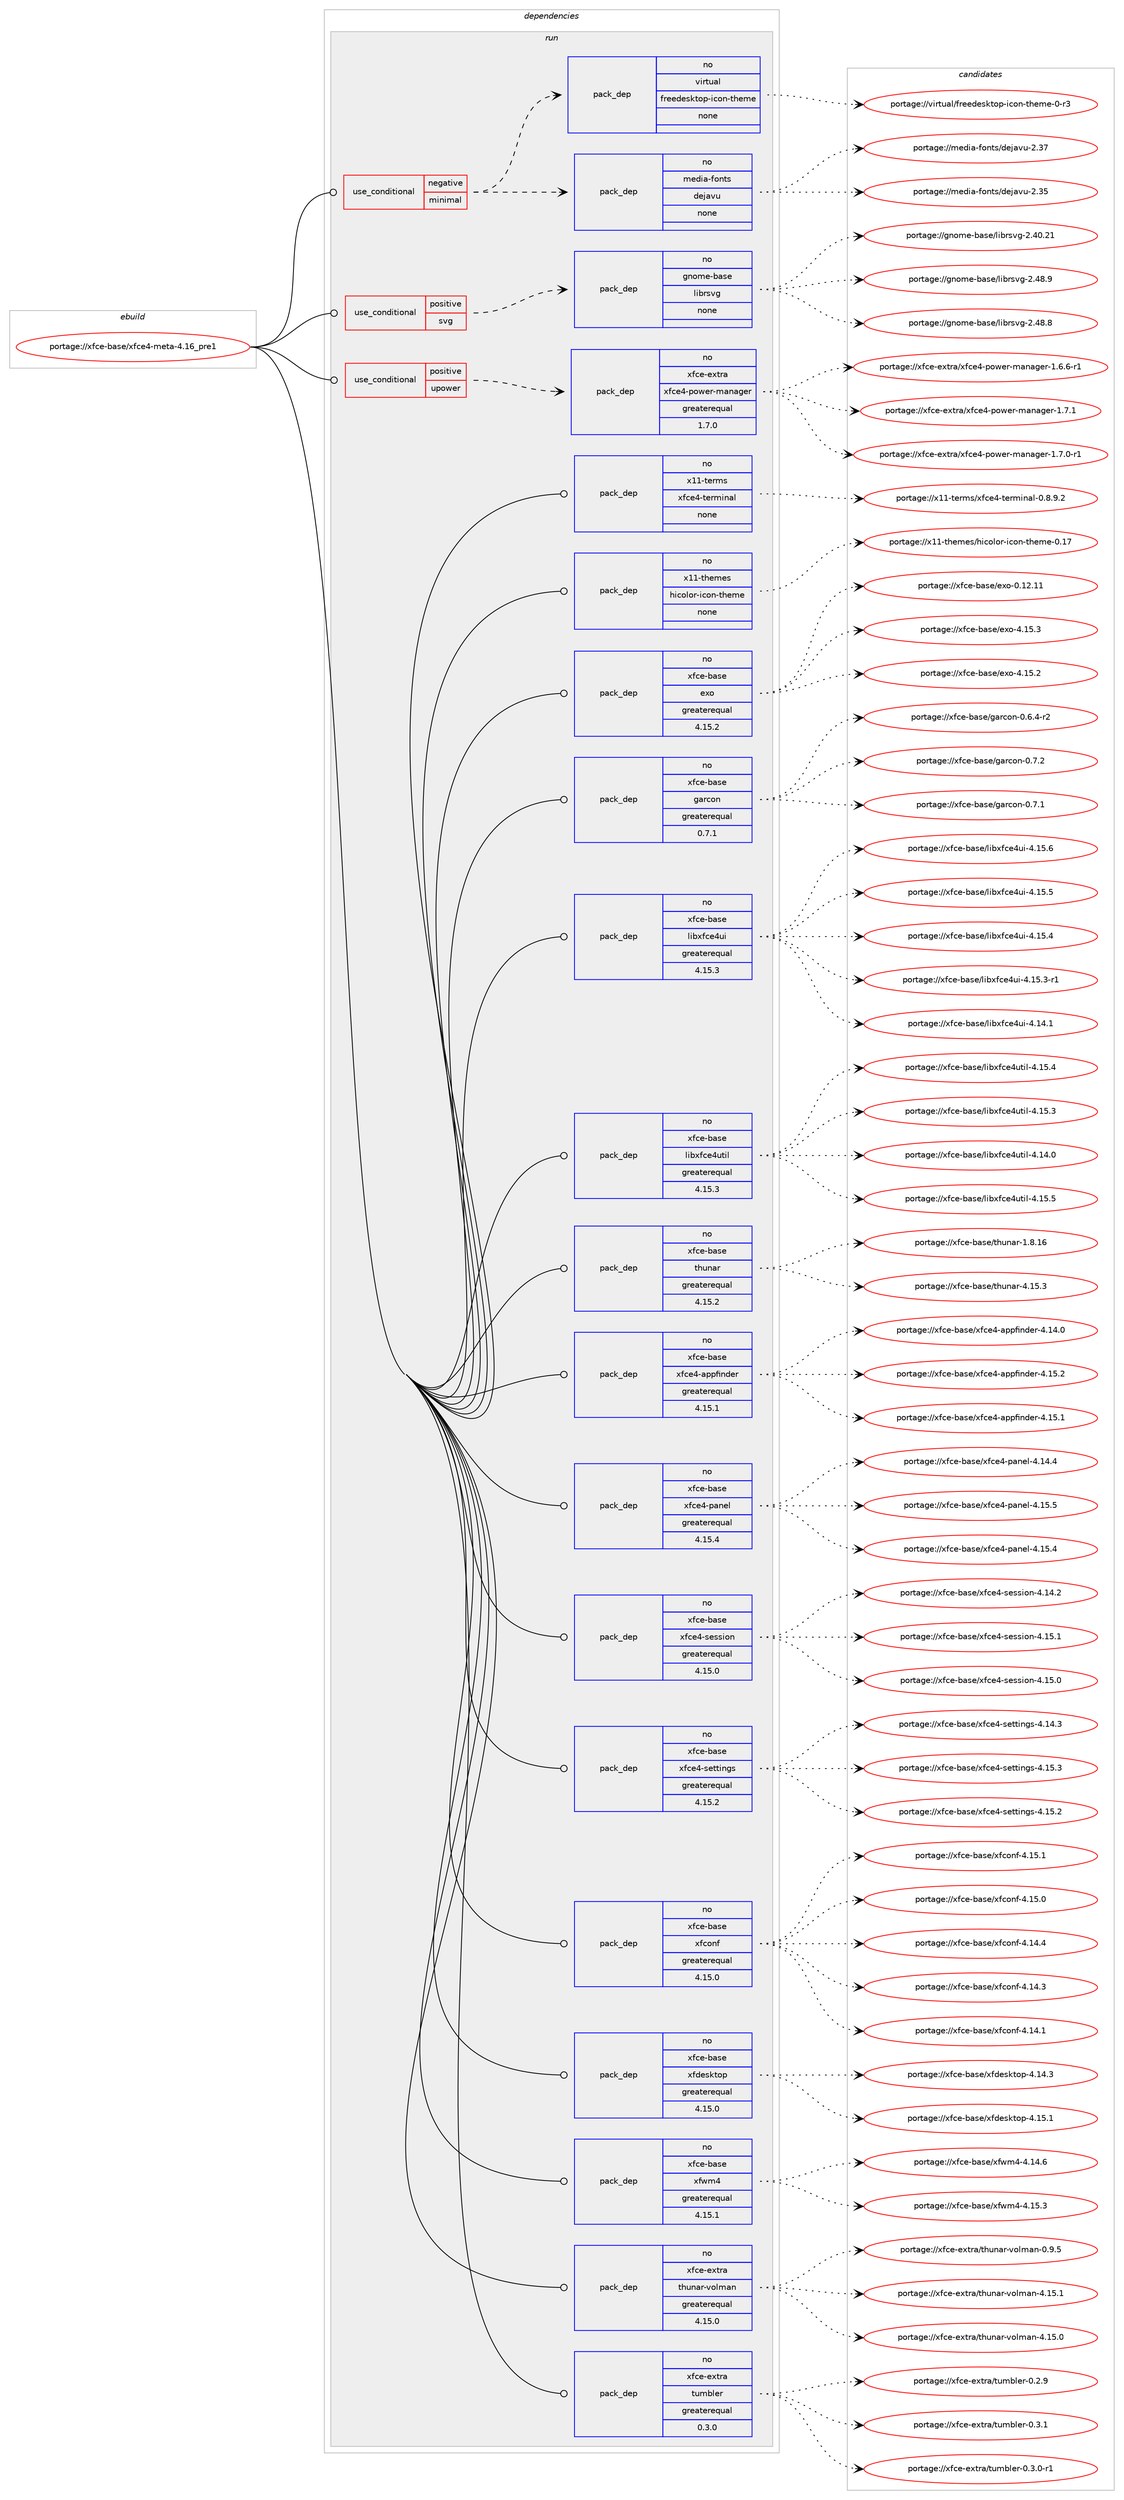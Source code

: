 digraph prolog {

# *************
# Graph options
# *************

newrank=true;
concentrate=true;
compound=true;
graph [rankdir=LR,fontname=Helvetica,fontsize=10,ranksep=1.5];#, ranksep=2.5, nodesep=0.2];
edge  [arrowhead=vee];
node  [fontname=Helvetica,fontsize=10];

# **********
# The ebuild
# **********

subgraph cluster_leftcol {
color=gray;
rank=same;
label=<<i>ebuild</i>>;
id [label="portage://xfce-base/xfce4-meta-4.16_pre1", color=red, width=4, href="../xfce-base/xfce4-meta-4.16_pre1.svg"];
}

# ****************
# The dependencies
# ****************

subgraph cluster_midcol {
color=gray;
label=<<i>dependencies</i>>;
subgraph cluster_compile {
fillcolor="#eeeeee";
style=filled;
label=<<i>compile</i>>;
}
subgraph cluster_compileandrun {
fillcolor="#eeeeee";
style=filled;
label=<<i>compile and run</i>>;
}
subgraph cluster_run {
fillcolor="#eeeeee";
style=filled;
label=<<i>run</i>>;
subgraph cond6 {
dependency177 [label=<<TABLE BORDER="0" CELLBORDER="1" CELLSPACING="0" CELLPADDING="4"><TR><TD ROWSPAN="3" CELLPADDING="10">use_conditional</TD></TR><TR><TD>negative</TD></TR><TR><TD>minimal</TD></TR></TABLE>>, shape=none, color=red];
subgraph pack172 {
dependency178 [label=<<TABLE BORDER="0" CELLBORDER="1" CELLSPACING="0" CELLPADDING="4" WIDTH="220"><TR><TD ROWSPAN="6" CELLPADDING="30">pack_dep</TD></TR><TR><TD WIDTH="110">no</TD></TR><TR><TD>media-fonts</TD></TR><TR><TD>dejavu</TD></TR><TR><TD>none</TD></TR><TR><TD></TD></TR></TABLE>>, shape=none, color=blue];
}
dependency177:e -> dependency178:w [weight=20,style="dashed",arrowhead="vee"];
subgraph pack173 {
dependency179 [label=<<TABLE BORDER="0" CELLBORDER="1" CELLSPACING="0" CELLPADDING="4" WIDTH="220"><TR><TD ROWSPAN="6" CELLPADDING="30">pack_dep</TD></TR><TR><TD WIDTH="110">no</TD></TR><TR><TD>virtual</TD></TR><TR><TD>freedesktop-icon-theme</TD></TR><TR><TD>none</TD></TR><TR><TD></TD></TR></TABLE>>, shape=none, color=blue];
}
dependency177:e -> dependency179:w [weight=20,style="dashed",arrowhead="vee"];
}
id:e -> dependency177:w [weight=20,style="solid",arrowhead="odot"];
subgraph cond7 {
dependency180 [label=<<TABLE BORDER="0" CELLBORDER="1" CELLSPACING="0" CELLPADDING="4"><TR><TD ROWSPAN="3" CELLPADDING="10">use_conditional</TD></TR><TR><TD>positive</TD></TR><TR><TD>svg</TD></TR></TABLE>>, shape=none, color=red];
subgraph pack174 {
dependency181 [label=<<TABLE BORDER="0" CELLBORDER="1" CELLSPACING="0" CELLPADDING="4" WIDTH="220"><TR><TD ROWSPAN="6" CELLPADDING="30">pack_dep</TD></TR><TR><TD WIDTH="110">no</TD></TR><TR><TD>gnome-base</TD></TR><TR><TD>librsvg</TD></TR><TR><TD>none</TD></TR><TR><TD></TD></TR></TABLE>>, shape=none, color=blue];
}
dependency180:e -> dependency181:w [weight=20,style="dashed",arrowhead="vee"];
}
id:e -> dependency180:w [weight=20,style="solid",arrowhead="odot"];
subgraph cond8 {
dependency182 [label=<<TABLE BORDER="0" CELLBORDER="1" CELLSPACING="0" CELLPADDING="4"><TR><TD ROWSPAN="3" CELLPADDING="10">use_conditional</TD></TR><TR><TD>positive</TD></TR><TR><TD>upower</TD></TR></TABLE>>, shape=none, color=red];
subgraph pack175 {
dependency183 [label=<<TABLE BORDER="0" CELLBORDER="1" CELLSPACING="0" CELLPADDING="4" WIDTH="220"><TR><TD ROWSPAN="6" CELLPADDING="30">pack_dep</TD></TR><TR><TD WIDTH="110">no</TD></TR><TR><TD>xfce-extra</TD></TR><TR><TD>xfce4-power-manager</TD></TR><TR><TD>greaterequal</TD></TR><TR><TD>1.7.0</TD></TR></TABLE>>, shape=none, color=blue];
}
dependency182:e -> dependency183:w [weight=20,style="dashed",arrowhead="vee"];
}
id:e -> dependency182:w [weight=20,style="solid",arrowhead="odot"];
subgraph pack176 {
dependency184 [label=<<TABLE BORDER="0" CELLBORDER="1" CELLSPACING="0" CELLPADDING="4" WIDTH="220"><TR><TD ROWSPAN="6" CELLPADDING="30">pack_dep</TD></TR><TR><TD WIDTH="110">no</TD></TR><TR><TD>x11-terms</TD></TR><TR><TD>xfce4-terminal</TD></TR><TR><TD>none</TD></TR><TR><TD></TD></TR></TABLE>>, shape=none, color=blue];
}
id:e -> dependency184:w [weight=20,style="solid",arrowhead="odot"];
subgraph pack177 {
dependency185 [label=<<TABLE BORDER="0" CELLBORDER="1" CELLSPACING="0" CELLPADDING="4" WIDTH="220"><TR><TD ROWSPAN="6" CELLPADDING="30">pack_dep</TD></TR><TR><TD WIDTH="110">no</TD></TR><TR><TD>x11-themes</TD></TR><TR><TD>hicolor-icon-theme</TD></TR><TR><TD>none</TD></TR><TR><TD></TD></TR></TABLE>>, shape=none, color=blue];
}
id:e -> dependency185:w [weight=20,style="solid",arrowhead="odot"];
subgraph pack178 {
dependency186 [label=<<TABLE BORDER="0" CELLBORDER="1" CELLSPACING="0" CELLPADDING="4" WIDTH="220"><TR><TD ROWSPAN="6" CELLPADDING="30">pack_dep</TD></TR><TR><TD WIDTH="110">no</TD></TR><TR><TD>xfce-base</TD></TR><TR><TD>exo</TD></TR><TR><TD>greaterequal</TD></TR><TR><TD>4.15.2</TD></TR></TABLE>>, shape=none, color=blue];
}
id:e -> dependency186:w [weight=20,style="solid",arrowhead="odot"];
subgraph pack179 {
dependency187 [label=<<TABLE BORDER="0" CELLBORDER="1" CELLSPACING="0" CELLPADDING="4" WIDTH="220"><TR><TD ROWSPAN="6" CELLPADDING="30">pack_dep</TD></TR><TR><TD WIDTH="110">no</TD></TR><TR><TD>xfce-base</TD></TR><TR><TD>garcon</TD></TR><TR><TD>greaterequal</TD></TR><TR><TD>0.7.1</TD></TR></TABLE>>, shape=none, color=blue];
}
id:e -> dependency187:w [weight=20,style="solid",arrowhead="odot"];
subgraph pack180 {
dependency188 [label=<<TABLE BORDER="0" CELLBORDER="1" CELLSPACING="0" CELLPADDING="4" WIDTH="220"><TR><TD ROWSPAN="6" CELLPADDING="30">pack_dep</TD></TR><TR><TD WIDTH="110">no</TD></TR><TR><TD>xfce-base</TD></TR><TR><TD>libxfce4ui</TD></TR><TR><TD>greaterequal</TD></TR><TR><TD>4.15.3</TD></TR></TABLE>>, shape=none, color=blue];
}
id:e -> dependency188:w [weight=20,style="solid",arrowhead="odot"];
subgraph pack181 {
dependency189 [label=<<TABLE BORDER="0" CELLBORDER="1" CELLSPACING="0" CELLPADDING="4" WIDTH="220"><TR><TD ROWSPAN="6" CELLPADDING="30">pack_dep</TD></TR><TR><TD WIDTH="110">no</TD></TR><TR><TD>xfce-base</TD></TR><TR><TD>libxfce4util</TD></TR><TR><TD>greaterequal</TD></TR><TR><TD>4.15.3</TD></TR></TABLE>>, shape=none, color=blue];
}
id:e -> dependency189:w [weight=20,style="solid",arrowhead="odot"];
subgraph pack182 {
dependency190 [label=<<TABLE BORDER="0" CELLBORDER="1" CELLSPACING="0" CELLPADDING="4" WIDTH="220"><TR><TD ROWSPAN="6" CELLPADDING="30">pack_dep</TD></TR><TR><TD WIDTH="110">no</TD></TR><TR><TD>xfce-base</TD></TR><TR><TD>thunar</TD></TR><TR><TD>greaterequal</TD></TR><TR><TD>4.15.2</TD></TR></TABLE>>, shape=none, color=blue];
}
id:e -> dependency190:w [weight=20,style="solid",arrowhead="odot"];
subgraph pack183 {
dependency191 [label=<<TABLE BORDER="0" CELLBORDER="1" CELLSPACING="0" CELLPADDING="4" WIDTH="220"><TR><TD ROWSPAN="6" CELLPADDING="30">pack_dep</TD></TR><TR><TD WIDTH="110">no</TD></TR><TR><TD>xfce-base</TD></TR><TR><TD>xfce4-appfinder</TD></TR><TR><TD>greaterequal</TD></TR><TR><TD>4.15.1</TD></TR></TABLE>>, shape=none, color=blue];
}
id:e -> dependency191:w [weight=20,style="solid",arrowhead="odot"];
subgraph pack184 {
dependency192 [label=<<TABLE BORDER="0" CELLBORDER="1" CELLSPACING="0" CELLPADDING="4" WIDTH="220"><TR><TD ROWSPAN="6" CELLPADDING="30">pack_dep</TD></TR><TR><TD WIDTH="110">no</TD></TR><TR><TD>xfce-base</TD></TR><TR><TD>xfce4-panel</TD></TR><TR><TD>greaterequal</TD></TR><TR><TD>4.15.4</TD></TR></TABLE>>, shape=none, color=blue];
}
id:e -> dependency192:w [weight=20,style="solid",arrowhead="odot"];
subgraph pack185 {
dependency193 [label=<<TABLE BORDER="0" CELLBORDER="1" CELLSPACING="0" CELLPADDING="4" WIDTH="220"><TR><TD ROWSPAN="6" CELLPADDING="30">pack_dep</TD></TR><TR><TD WIDTH="110">no</TD></TR><TR><TD>xfce-base</TD></TR><TR><TD>xfce4-session</TD></TR><TR><TD>greaterequal</TD></TR><TR><TD>4.15.0</TD></TR></TABLE>>, shape=none, color=blue];
}
id:e -> dependency193:w [weight=20,style="solid",arrowhead="odot"];
subgraph pack186 {
dependency194 [label=<<TABLE BORDER="0" CELLBORDER="1" CELLSPACING="0" CELLPADDING="4" WIDTH="220"><TR><TD ROWSPAN="6" CELLPADDING="30">pack_dep</TD></TR><TR><TD WIDTH="110">no</TD></TR><TR><TD>xfce-base</TD></TR><TR><TD>xfce4-settings</TD></TR><TR><TD>greaterequal</TD></TR><TR><TD>4.15.2</TD></TR></TABLE>>, shape=none, color=blue];
}
id:e -> dependency194:w [weight=20,style="solid",arrowhead="odot"];
subgraph pack187 {
dependency195 [label=<<TABLE BORDER="0" CELLBORDER="1" CELLSPACING="0" CELLPADDING="4" WIDTH="220"><TR><TD ROWSPAN="6" CELLPADDING="30">pack_dep</TD></TR><TR><TD WIDTH="110">no</TD></TR><TR><TD>xfce-base</TD></TR><TR><TD>xfconf</TD></TR><TR><TD>greaterequal</TD></TR><TR><TD>4.15.0</TD></TR></TABLE>>, shape=none, color=blue];
}
id:e -> dependency195:w [weight=20,style="solid",arrowhead="odot"];
subgraph pack188 {
dependency196 [label=<<TABLE BORDER="0" CELLBORDER="1" CELLSPACING="0" CELLPADDING="4" WIDTH="220"><TR><TD ROWSPAN="6" CELLPADDING="30">pack_dep</TD></TR><TR><TD WIDTH="110">no</TD></TR><TR><TD>xfce-base</TD></TR><TR><TD>xfdesktop</TD></TR><TR><TD>greaterequal</TD></TR><TR><TD>4.15.0</TD></TR></TABLE>>, shape=none, color=blue];
}
id:e -> dependency196:w [weight=20,style="solid",arrowhead="odot"];
subgraph pack189 {
dependency197 [label=<<TABLE BORDER="0" CELLBORDER="1" CELLSPACING="0" CELLPADDING="4" WIDTH="220"><TR><TD ROWSPAN="6" CELLPADDING="30">pack_dep</TD></TR><TR><TD WIDTH="110">no</TD></TR><TR><TD>xfce-base</TD></TR><TR><TD>xfwm4</TD></TR><TR><TD>greaterequal</TD></TR><TR><TD>4.15.1</TD></TR></TABLE>>, shape=none, color=blue];
}
id:e -> dependency197:w [weight=20,style="solid",arrowhead="odot"];
subgraph pack190 {
dependency198 [label=<<TABLE BORDER="0" CELLBORDER="1" CELLSPACING="0" CELLPADDING="4" WIDTH="220"><TR><TD ROWSPAN="6" CELLPADDING="30">pack_dep</TD></TR><TR><TD WIDTH="110">no</TD></TR><TR><TD>xfce-extra</TD></TR><TR><TD>thunar-volman</TD></TR><TR><TD>greaterequal</TD></TR><TR><TD>4.15.0</TD></TR></TABLE>>, shape=none, color=blue];
}
id:e -> dependency198:w [weight=20,style="solid",arrowhead="odot"];
subgraph pack191 {
dependency199 [label=<<TABLE BORDER="0" CELLBORDER="1" CELLSPACING="0" CELLPADDING="4" WIDTH="220"><TR><TD ROWSPAN="6" CELLPADDING="30">pack_dep</TD></TR><TR><TD WIDTH="110">no</TD></TR><TR><TD>xfce-extra</TD></TR><TR><TD>tumbler</TD></TR><TR><TD>greaterequal</TD></TR><TR><TD>0.3.0</TD></TR></TABLE>>, shape=none, color=blue];
}
id:e -> dependency199:w [weight=20,style="solid",arrowhead="odot"];
}
}

# **************
# The candidates
# **************

subgraph cluster_choices {
rank=same;
color=gray;
label=<<i>candidates</i>>;

subgraph choice172 {
color=black;
nodesep=1;
choice109101100105974510211111011611547100101106971181174550465155 [label="portage://media-fonts/dejavu-2.37", color=red, width=4,href="../media-fonts/dejavu-2.37.svg"];
choice109101100105974510211111011611547100101106971181174550465153 [label="portage://media-fonts/dejavu-2.35", color=red, width=4,href="../media-fonts/dejavu-2.35.svg"];
dependency178:e -> choice109101100105974510211111011611547100101106971181174550465155:w [style=dotted,weight="100"];
dependency178:e -> choice109101100105974510211111011611547100101106971181174550465153:w [style=dotted,weight="100"];
}
subgraph choice173 {
color=black;
nodesep=1;
choice118105114116117971084710211410110110010111510711611111245105991111104511610410110910145484511451 [label="portage://virtual/freedesktop-icon-theme-0-r3", color=red, width=4,href="../virtual/freedesktop-icon-theme-0-r3.svg"];
dependency179:e -> choice118105114116117971084710211410110110010111510711611111245105991111104511610410110910145484511451:w [style=dotted,weight="100"];
}
subgraph choice174 {
color=black;
nodesep=1;
choice103110111109101459897115101471081059811411511810345504652564657 [label="portage://gnome-base/librsvg-2.48.9", color=red, width=4,href="../gnome-base/librsvg-2.48.9.svg"];
choice103110111109101459897115101471081059811411511810345504652564656 [label="portage://gnome-base/librsvg-2.48.8", color=red, width=4,href="../gnome-base/librsvg-2.48.8.svg"];
choice10311011110910145989711510147108105981141151181034550465248465049 [label="portage://gnome-base/librsvg-2.40.21", color=red, width=4,href="../gnome-base/librsvg-2.40.21.svg"];
dependency181:e -> choice103110111109101459897115101471081059811411511810345504652564657:w [style=dotted,weight="100"];
dependency181:e -> choice103110111109101459897115101471081059811411511810345504652564656:w [style=dotted,weight="100"];
dependency181:e -> choice10311011110910145989711510147108105981141151181034550465248465049:w [style=dotted,weight="100"];
}
subgraph choice175 {
color=black;
nodesep=1;
choice12010299101451011201161149747120102991015245112111119101114451099711097103101114454946554649 [label="portage://xfce-extra/xfce4-power-manager-1.7.1", color=red, width=4,href="../xfce-extra/xfce4-power-manager-1.7.1.svg"];
choice120102991014510112011611497471201029910152451121111191011144510997110971031011144549465546484511449 [label="portage://xfce-extra/xfce4-power-manager-1.7.0-r1", color=red, width=4,href="../xfce-extra/xfce4-power-manager-1.7.0-r1.svg"];
choice120102991014510112011611497471201029910152451121111191011144510997110971031011144549465446544511449 [label="portage://xfce-extra/xfce4-power-manager-1.6.6-r1", color=red, width=4,href="../xfce-extra/xfce4-power-manager-1.6.6-r1.svg"];
dependency183:e -> choice12010299101451011201161149747120102991015245112111119101114451099711097103101114454946554649:w [style=dotted,weight="100"];
dependency183:e -> choice120102991014510112011611497471201029910152451121111191011144510997110971031011144549465546484511449:w [style=dotted,weight="100"];
dependency183:e -> choice120102991014510112011611497471201029910152451121111191011144510997110971031011144549465446544511449:w [style=dotted,weight="100"];
}
subgraph choice176 {
color=black;
nodesep=1;
choice12049494511610111410911547120102991015245116101114109105110971084548465646574650 [label="portage://x11-terms/xfce4-terminal-0.8.9.2", color=red, width=4,href="../x11-terms/xfce4-terminal-0.8.9.2.svg"];
dependency184:e -> choice12049494511610111410911547120102991015245116101114109105110971084548465646574650:w [style=dotted,weight="100"];
}
subgraph choice177 {
color=black;
nodesep=1;
choice12049494511610410110910111547104105991111081111144510599111110451161041011091014548464955 [label="portage://x11-themes/hicolor-icon-theme-0.17", color=red, width=4,href="../x11-themes/hicolor-icon-theme-0.17.svg"];
dependency185:e -> choice12049494511610410110910111547104105991111081111144510599111110451161041011091014548464955:w [style=dotted,weight="100"];
}
subgraph choice178 {
color=black;
nodesep=1;
choice120102991014598971151014710112011145524649534651 [label="portage://xfce-base/exo-4.15.3", color=red, width=4,href="../xfce-base/exo-4.15.3.svg"];
choice120102991014598971151014710112011145524649534650 [label="portage://xfce-base/exo-4.15.2", color=red, width=4,href="../xfce-base/exo-4.15.2.svg"];
choice12010299101459897115101471011201114548464950464949 [label="portage://xfce-base/exo-0.12.11", color=red, width=4,href="../xfce-base/exo-0.12.11.svg"];
dependency186:e -> choice120102991014598971151014710112011145524649534651:w [style=dotted,weight="100"];
dependency186:e -> choice120102991014598971151014710112011145524649534650:w [style=dotted,weight="100"];
dependency186:e -> choice12010299101459897115101471011201114548464950464949:w [style=dotted,weight="100"];
}
subgraph choice179 {
color=black;
nodesep=1;
choice12010299101459897115101471039711499111110454846554650 [label="portage://xfce-base/garcon-0.7.2", color=red, width=4,href="../xfce-base/garcon-0.7.2.svg"];
choice12010299101459897115101471039711499111110454846554649 [label="portage://xfce-base/garcon-0.7.1", color=red, width=4,href="../xfce-base/garcon-0.7.1.svg"];
choice120102991014598971151014710397114991111104548465446524511450 [label="portage://xfce-base/garcon-0.6.4-r2", color=red, width=4,href="../xfce-base/garcon-0.6.4-r2.svg"];
dependency187:e -> choice12010299101459897115101471039711499111110454846554650:w [style=dotted,weight="100"];
dependency187:e -> choice12010299101459897115101471039711499111110454846554649:w [style=dotted,weight="100"];
dependency187:e -> choice120102991014598971151014710397114991111104548465446524511450:w [style=dotted,weight="100"];
}
subgraph choice180 {
color=black;
nodesep=1;
choice120102991014598971151014710810598120102991015211710545524649534654 [label="portage://xfce-base/libxfce4ui-4.15.6", color=red, width=4,href="../xfce-base/libxfce4ui-4.15.6.svg"];
choice120102991014598971151014710810598120102991015211710545524649534653 [label="portage://xfce-base/libxfce4ui-4.15.5", color=red, width=4,href="../xfce-base/libxfce4ui-4.15.5.svg"];
choice120102991014598971151014710810598120102991015211710545524649534652 [label="portage://xfce-base/libxfce4ui-4.15.4", color=red, width=4,href="../xfce-base/libxfce4ui-4.15.4.svg"];
choice1201029910145989711510147108105981201029910152117105455246495346514511449 [label="portage://xfce-base/libxfce4ui-4.15.3-r1", color=red, width=4,href="../xfce-base/libxfce4ui-4.15.3-r1.svg"];
choice120102991014598971151014710810598120102991015211710545524649524649 [label="portage://xfce-base/libxfce4ui-4.14.1", color=red, width=4,href="../xfce-base/libxfce4ui-4.14.1.svg"];
dependency188:e -> choice120102991014598971151014710810598120102991015211710545524649534654:w [style=dotted,weight="100"];
dependency188:e -> choice120102991014598971151014710810598120102991015211710545524649534653:w [style=dotted,weight="100"];
dependency188:e -> choice120102991014598971151014710810598120102991015211710545524649534652:w [style=dotted,weight="100"];
dependency188:e -> choice1201029910145989711510147108105981201029910152117105455246495346514511449:w [style=dotted,weight="100"];
dependency188:e -> choice120102991014598971151014710810598120102991015211710545524649524649:w [style=dotted,weight="100"];
}
subgraph choice181 {
color=black;
nodesep=1;
choice120102991014598971151014710810598120102991015211711610510845524649534653 [label="portage://xfce-base/libxfce4util-4.15.5", color=red, width=4,href="../xfce-base/libxfce4util-4.15.5.svg"];
choice120102991014598971151014710810598120102991015211711610510845524649534652 [label="portage://xfce-base/libxfce4util-4.15.4", color=red, width=4,href="../xfce-base/libxfce4util-4.15.4.svg"];
choice120102991014598971151014710810598120102991015211711610510845524649534651 [label="portage://xfce-base/libxfce4util-4.15.3", color=red, width=4,href="../xfce-base/libxfce4util-4.15.3.svg"];
choice120102991014598971151014710810598120102991015211711610510845524649524648 [label="portage://xfce-base/libxfce4util-4.14.0", color=red, width=4,href="../xfce-base/libxfce4util-4.14.0.svg"];
dependency189:e -> choice120102991014598971151014710810598120102991015211711610510845524649534653:w [style=dotted,weight="100"];
dependency189:e -> choice120102991014598971151014710810598120102991015211711610510845524649534652:w [style=dotted,weight="100"];
dependency189:e -> choice120102991014598971151014710810598120102991015211711610510845524649534651:w [style=dotted,weight="100"];
dependency189:e -> choice120102991014598971151014710810598120102991015211711610510845524649524648:w [style=dotted,weight="100"];
}
subgraph choice182 {
color=black;
nodesep=1;
choice12010299101459897115101471161041171109711445524649534651 [label="portage://xfce-base/thunar-4.15.3", color=red, width=4,href="../xfce-base/thunar-4.15.3.svg"];
choice12010299101459897115101471161041171109711445494656464954 [label="portage://xfce-base/thunar-1.8.16", color=red, width=4,href="../xfce-base/thunar-1.8.16.svg"];
dependency190:e -> choice12010299101459897115101471161041171109711445524649534651:w [style=dotted,weight="100"];
dependency190:e -> choice12010299101459897115101471161041171109711445494656464954:w [style=dotted,weight="100"];
}
subgraph choice183 {
color=black;
nodesep=1;
choice12010299101459897115101471201029910152459711211210210511010010111445524649534650 [label="portage://xfce-base/xfce4-appfinder-4.15.2", color=red, width=4,href="../xfce-base/xfce4-appfinder-4.15.2.svg"];
choice12010299101459897115101471201029910152459711211210210511010010111445524649534649 [label="portage://xfce-base/xfce4-appfinder-4.15.1", color=red, width=4,href="../xfce-base/xfce4-appfinder-4.15.1.svg"];
choice12010299101459897115101471201029910152459711211210210511010010111445524649524648 [label="portage://xfce-base/xfce4-appfinder-4.14.0", color=red, width=4,href="../xfce-base/xfce4-appfinder-4.14.0.svg"];
dependency191:e -> choice12010299101459897115101471201029910152459711211210210511010010111445524649534650:w [style=dotted,weight="100"];
dependency191:e -> choice12010299101459897115101471201029910152459711211210210511010010111445524649534649:w [style=dotted,weight="100"];
dependency191:e -> choice12010299101459897115101471201029910152459711211210210511010010111445524649524648:w [style=dotted,weight="100"];
}
subgraph choice184 {
color=black;
nodesep=1;
choice12010299101459897115101471201029910152451129711010110845524649534653 [label="portage://xfce-base/xfce4-panel-4.15.5", color=red, width=4,href="../xfce-base/xfce4-panel-4.15.5.svg"];
choice12010299101459897115101471201029910152451129711010110845524649534652 [label="portage://xfce-base/xfce4-panel-4.15.4", color=red, width=4,href="../xfce-base/xfce4-panel-4.15.4.svg"];
choice12010299101459897115101471201029910152451129711010110845524649524652 [label="portage://xfce-base/xfce4-panel-4.14.4", color=red, width=4,href="../xfce-base/xfce4-panel-4.14.4.svg"];
dependency192:e -> choice12010299101459897115101471201029910152451129711010110845524649534653:w [style=dotted,weight="100"];
dependency192:e -> choice12010299101459897115101471201029910152451129711010110845524649534652:w [style=dotted,weight="100"];
dependency192:e -> choice12010299101459897115101471201029910152451129711010110845524649524652:w [style=dotted,weight="100"];
}
subgraph choice185 {
color=black;
nodesep=1;
choice120102991014598971151014712010299101524511510111511510511111045524649534649 [label="portage://xfce-base/xfce4-session-4.15.1", color=red, width=4,href="../xfce-base/xfce4-session-4.15.1.svg"];
choice120102991014598971151014712010299101524511510111511510511111045524649534648 [label="portage://xfce-base/xfce4-session-4.15.0", color=red, width=4,href="../xfce-base/xfce4-session-4.15.0.svg"];
choice120102991014598971151014712010299101524511510111511510511111045524649524650 [label="portage://xfce-base/xfce4-session-4.14.2", color=red, width=4,href="../xfce-base/xfce4-session-4.14.2.svg"];
dependency193:e -> choice120102991014598971151014712010299101524511510111511510511111045524649534649:w [style=dotted,weight="100"];
dependency193:e -> choice120102991014598971151014712010299101524511510111511510511111045524649534648:w [style=dotted,weight="100"];
dependency193:e -> choice120102991014598971151014712010299101524511510111511510511111045524649524650:w [style=dotted,weight="100"];
}
subgraph choice186 {
color=black;
nodesep=1;
choice120102991014598971151014712010299101524511510111611610511010311545524649534651 [label="portage://xfce-base/xfce4-settings-4.15.3", color=red, width=4,href="../xfce-base/xfce4-settings-4.15.3.svg"];
choice120102991014598971151014712010299101524511510111611610511010311545524649534650 [label="portage://xfce-base/xfce4-settings-4.15.2", color=red, width=4,href="../xfce-base/xfce4-settings-4.15.2.svg"];
choice120102991014598971151014712010299101524511510111611610511010311545524649524651 [label="portage://xfce-base/xfce4-settings-4.14.3", color=red, width=4,href="../xfce-base/xfce4-settings-4.14.3.svg"];
dependency194:e -> choice120102991014598971151014712010299101524511510111611610511010311545524649534651:w [style=dotted,weight="100"];
dependency194:e -> choice120102991014598971151014712010299101524511510111611610511010311545524649534650:w [style=dotted,weight="100"];
dependency194:e -> choice120102991014598971151014712010299101524511510111611610511010311545524649524651:w [style=dotted,weight="100"];
}
subgraph choice187 {
color=black;
nodesep=1;
choice12010299101459897115101471201029911111010245524649534649 [label="portage://xfce-base/xfconf-4.15.1", color=red, width=4,href="../xfce-base/xfconf-4.15.1.svg"];
choice12010299101459897115101471201029911111010245524649534648 [label="portage://xfce-base/xfconf-4.15.0", color=red, width=4,href="../xfce-base/xfconf-4.15.0.svg"];
choice12010299101459897115101471201029911111010245524649524652 [label="portage://xfce-base/xfconf-4.14.4", color=red, width=4,href="../xfce-base/xfconf-4.14.4.svg"];
choice12010299101459897115101471201029911111010245524649524651 [label="portage://xfce-base/xfconf-4.14.3", color=red, width=4,href="../xfce-base/xfconf-4.14.3.svg"];
choice12010299101459897115101471201029911111010245524649524649 [label="portage://xfce-base/xfconf-4.14.1", color=red, width=4,href="../xfce-base/xfconf-4.14.1.svg"];
dependency195:e -> choice12010299101459897115101471201029911111010245524649534649:w [style=dotted,weight="100"];
dependency195:e -> choice12010299101459897115101471201029911111010245524649534648:w [style=dotted,weight="100"];
dependency195:e -> choice12010299101459897115101471201029911111010245524649524652:w [style=dotted,weight="100"];
dependency195:e -> choice12010299101459897115101471201029911111010245524649524651:w [style=dotted,weight="100"];
dependency195:e -> choice12010299101459897115101471201029911111010245524649524649:w [style=dotted,weight="100"];
}
subgraph choice188 {
color=black;
nodesep=1;
choice120102991014598971151014712010210010111510711611111245524649534649 [label="portage://xfce-base/xfdesktop-4.15.1", color=red, width=4,href="../xfce-base/xfdesktop-4.15.1.svg"];
choice120102991014598971151014712010210010111510711611111245524649524651 [label="portage://xfce-base/xfdesktop-4.14.3", color=red, width=4,href="../xfce-base/xfdesktop-4.14.3.svg"];
dependency196:e -> choice120102991014598971151014712010210010111510711611111245524649534649:w [style=dotted,weight="100"];
dependency196:e -> choice120102991014598971151014712010210010111510711611111245524649524651:w [style=dotted,weight="100"];
}
subgraph choice189 {
color=black;
nodesep=1;
choice12010299101459897115101471201021191095245524649534651 [label="portage://xfce-base/xfwm4-4.15.3", color=red, width=4,href="../xfce-base/xfwm4-4.15.3.svg"];
choice12010299101459897115101471201021191095245524649524654 [label="portage://xfce-base/xfwm4-4.14.6", color=red, width=4,href="../xfce-base/xfwm4-4.14.6.svg"];
dependency197:e -> choice12010299101459897115101471201021191095245524649534651:w [style=dotted,weight="100"];
dependency197:e -> choice12010299101459897115101471201021191095245524649524654:w [style=dotted,weight="100"];
}
subgraph choice190 {
color=black;
nodesep=1;
choice1201029910145101120116114974711610411711097114451181111081099711045524649534649 [label="portage://xfce-extra/thunar-volman-4.15.1", color=red, width=4,href="../xfce-extra/thunar-volman-4.15.1.svg"];
choice1201029910145101120116114974711610411711097114451181111081099711045524649534648 [label="portage://xfce-extra/thunar-volman-4.15.0", color=red, width=4,href="../xfce-extra/thunar-volman-4.15.0.svg"];
choice12010299101451011201161149747116104117110971144511811110810997110454846574653 [label="portage://xfce-extra/thunar-volman-0.9.5", color=red, width=4,href="../xfce-extra/thunar-volman-0.9.5.svg"];
dependency198:e -> choice1201029910145101120116114974711610411711097114451181111081099711045524649534649:w [style=dotted,weight="100"];
dependency198:e -> choice1201029910145101120116114974711610411711097114451181111081099711045524649534648:w [style=dotted,weight="100"];
dependency198:e -> choice12010299101451011201161149747116104117110971144511811110810997110454846574653:w [style=dotted,weight="100"];
}
subgraph choice191 {
color=black;
nodesep=1;
choice1201029910145101120116114974711611710998108101114454846514649 [label="portage://xfce-extra/tumbler-0.3.1", color=red, width=4,href="../xfce-extra/tumbler-0.3.1.svg"];
choice12010299101451011201161149747116117109981081011144548465146484511449 [label="portage://xfce-extra/tumbler-0.3.0-r1", color=red, width=4,href="../xfce-extra/tumbler-0.3.0-r1.svg"];
choice1201029910145101120116114974711611710998108101114454846504657 [label="portage://xfce-extra/tumbler-0.2.9", color=red, width=4,href="../xfce-extra/tumbler-0.2.9.svg"];
dependency199:e -> choice1201029910145101120116114974711611710998108101114454846514649:w [style=dotted,weight="100"];
dependency199:e -> choice12010299101451011201161149747116117109981081011144548465146484511449:w [style=dotted,weight="100"];
dependency199:e -> choice1201029910145101120116114974711611710998108101114454846504657:w [style=dotted,weight="100"];
}
}

}
